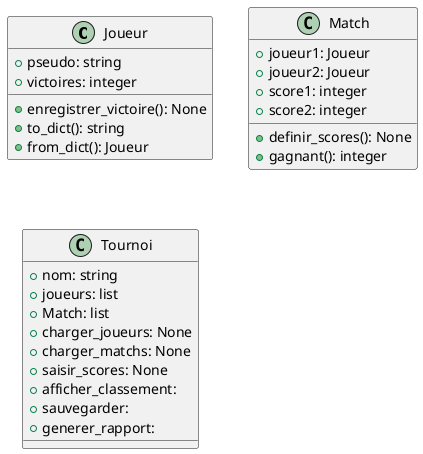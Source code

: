 @startuml
class Joueur{ 
    + pseudo: string
    + victoires: integer    
    + enregistrer_victoire(): None
    + to_dict(): string
    + from_dict(): Joueur
}
class Match{
    + joueur1: Joueur
    + joueur2: Joueur
    + score1: integer
    + score2: integer
    + definir_scores(): None
    + gagnant(): integer
}
class Tournoi{
    + nom: string 
    + joueurs: list
    + Match: list
    + charger_joueurs: None
    + charger_matchs: None
    + saisir_scores: None
    + afficher_classement:
    + sauvegarder: 
    + generer_rapport:
}



@enduml